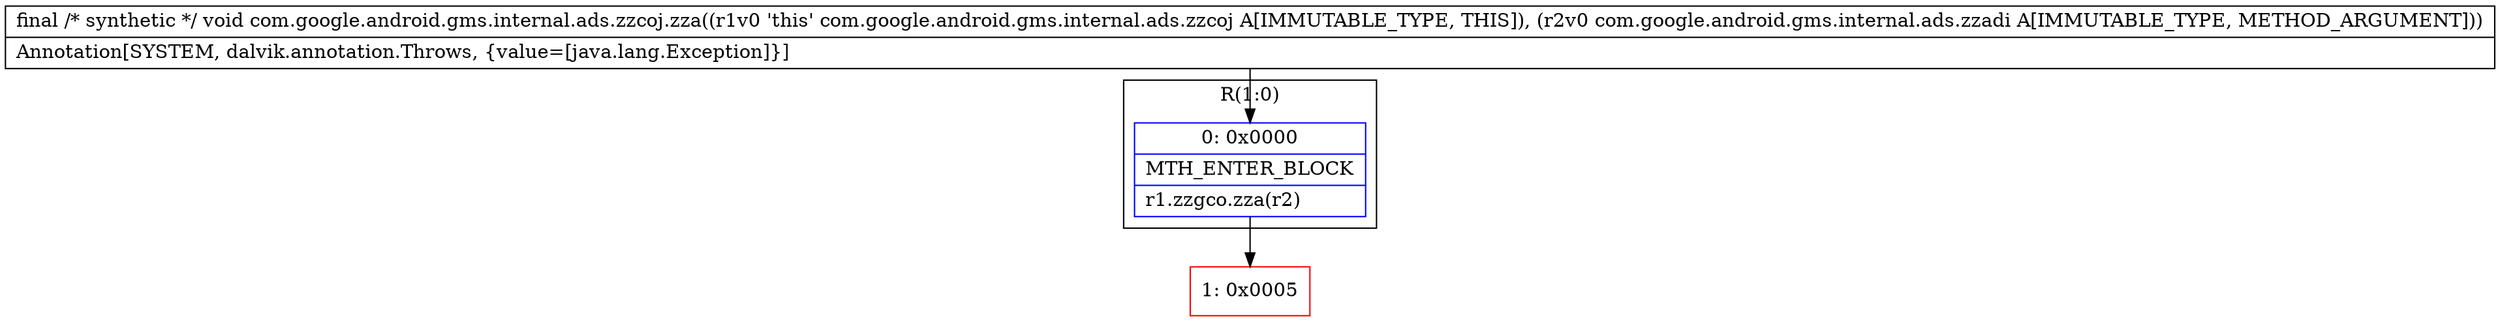 digraph "CFG forcom.google.android.gms.internal.ads.zzcoj.zza(Lcom\/google\/android\/gms\/internal\/ads\/zzadi;)V" {
subgraph cluster_Region_2008650021 {
label = "R(1:0)";
node [shape=record,color=blue];
Node_0 [shape=record,label="{0\:\ 0x0000|MTH_ENTER_BLOCK\l|r1.zzgco.zza(r2)\l}"];
}
Node_1 [shape=record,color=red,label="{1\:\ 0x0005}"];
MethodNode[shape=record,label="{final \/* synthetic *\/ void com.google.android.gms.internal.ads.zzcoj.zza((r1v0 'this' com.google.android.gms.internal.ads.zzcoj A[IMMUTABLE_TYPE, THIS]), (r2v0 com.google.android.gms.internal.ads.zzadi A[IMMUTABLE_TYPE, METHOD_ARGUMENT]))  | Annotation[SYSTEM, dalvik.annotation.Throws, \{value=[java.lang.Exception]\}]\l}"];
MethodNode -> Node_0;
Node_0 -> Node_1;
}

